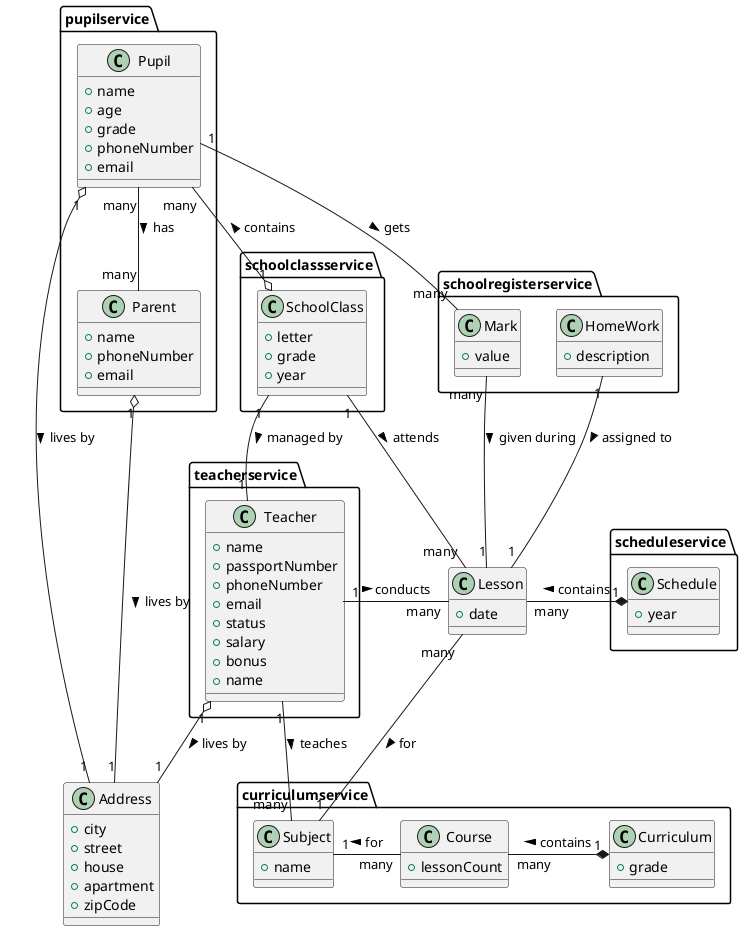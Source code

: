 @startuml


class Address {
    + city
    + street
    + house
    + apartment
    + zipCode
}

namespace teacherservice {
  class Teacher {
      + name
      + passportNumber
      + phoneNumber
      + email
      + status
      + salary
      + bonus
  }

  class .Address {
  }
}

namespace pupilservice {
  class Pupil {
      + name
      + age
      + grade
      + phoneNumber
      + email
  }

  class Parent {
      + name
      + phoneNumber
      + email
  }

}



namespace schoolclassservice {
  class SchoolClass {
      + letter
      + grade
      + year
  }
}

namespace curriculumservice {
  class Curriculum {
      + grade
  }

  class Course {
      + lessonCount
  }

  class Subject {
      + name
  }
}



namespace schoolregisterservice {
  class HomeWork {
      + description
  }

  class Mark {
      + value
  }
}


namespace scheduleservice  {
  class teacherservice.Teacher {
      + name
  }

  class Schedule {
      + year
  }

  class .Lesson {
      + date
  }
}


pupilservice.Pupil "1" o-- "1" Address : lives by >
pupilservice.Parent "1" o-- "1" Address : lives by >
pupilservice.Pupil "many" -- "many" pupilservice.Parent: has >
teacherservice.Teacher "1" o-- "1" Address : lives by >
teacherservice.Teacher "1" -- "many" curriculumservice.Subject : teaches >
schoolclassservice.SchoolClass "1" -- "1" teacherservice.Teacher: managed by >
schoolclassservice.SchoolClass "1" o-up- "many" pupilservice.Pupil: contains >
scheduleservice.Schedule "1" *-left- "many" Lesson: contains >
teacherservice.Teacher "1" -right- "many" Lesson: conducts >
schoolclassservice.SchoolClass "1" -- "many" Lesson: attends >
curriculumservice.Curriculum "1" *-left- "many" curriculumservice.Course: contains >
curriculumservice.Course "many" -left- "1" curriculumservice.Subject: for >
schoolregisterservice.Mark "many" -- "1" Lesson: given during >
pupilservice.Pupil "1" -right- "many" schoolregisterservice.Mark: gets >
Lesson "many" -- "1" curriculumservice.Subject: for >
schoolregisterservice.HomeWork "1" -- "1" Lesson: assigned to >

@enduml
